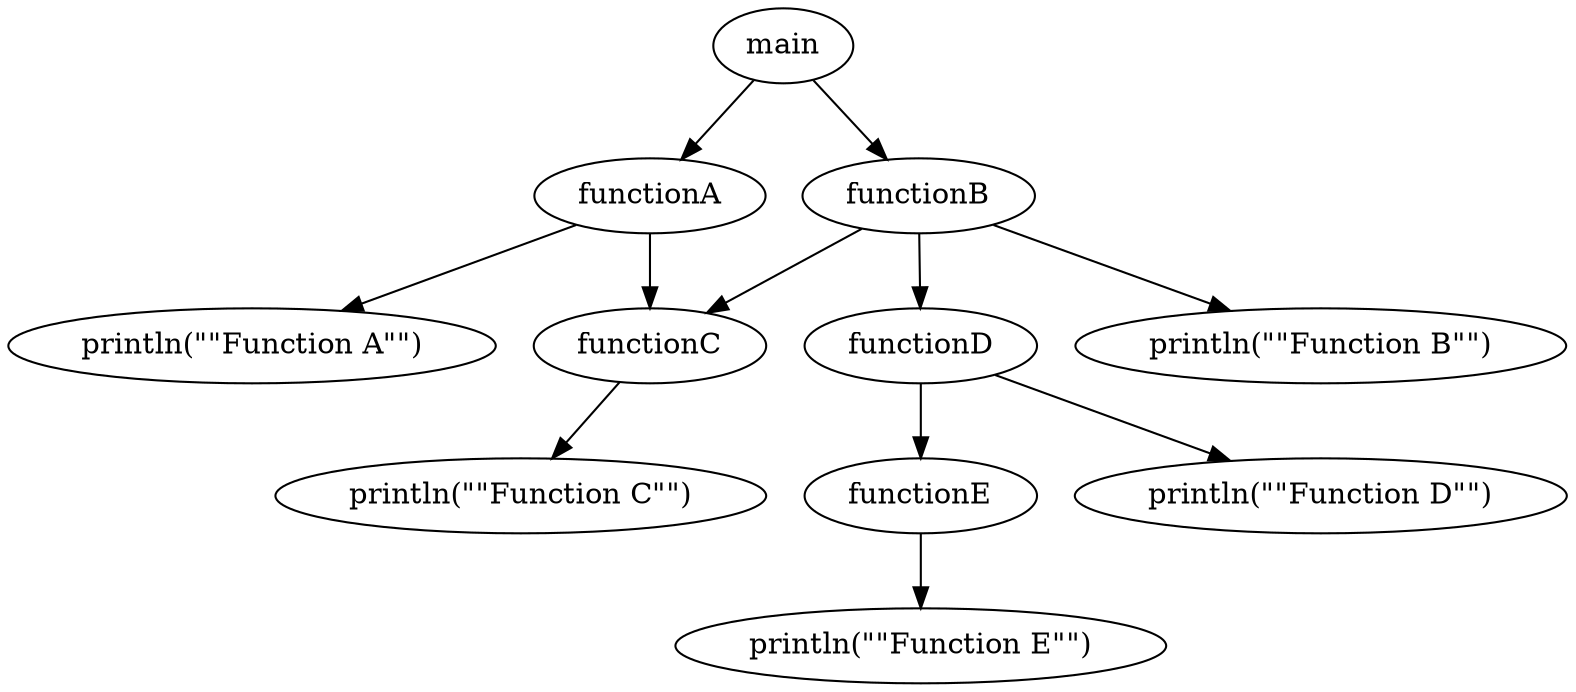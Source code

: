 digraph CallGraph {
  "functionD" -> "functionE";
  "main" -> "functionA";
  "functionB" -> "println(\"\"Function B\"\")";
  "functionE" -> "println(\"\"Function E\"\")";
  "functionB" -> "functionC";
  "functionB" -> "functionD";
  "main" -> "functionB";
  "functionD" -> "println(\"\"Function D\"\")";
  "functionC" -> "println(\"\"Function C\"\")";
  "functionA" -> "functionC";
  "functionA" -> "println(\"\"Function A\"\")";
}
